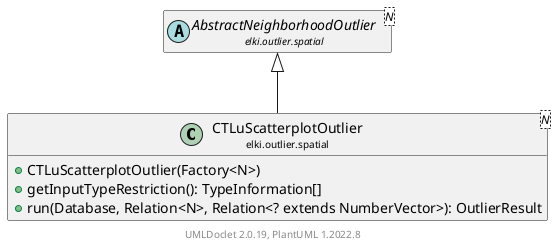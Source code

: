 @startuml
    remove .*\.(Instance|Par|Parameterizer|Factory)$
    set namespaceSeparator none
    hide empty fields
    hide empty methods

    class "<size:14>CTLuScatterplotOutlier\n<size:10>elki.outlier.spatial" as elki.outlier.spatial.CTLuScatterplotOutlier<N> [[CTLuScatterplotOutlier.html]] {
        +CTLuScatterplotOutlier(Factory<N>)
        +getInputTypeRestriction(): TypeInformation[]
        +run(Database, Relation<N>, Relation<? extends NumberVector>): OutlierResult
    }

    abstract class "<size:14>AbstractNeighborhoodOutlier\n<size:10>elki.outlier.spatial" as elki.outlier.spatial.AbstractNeighborhoodOutlier<N> [[AbstractNeighborhoodOutlier.html]]
    class "<size:14>CTLuScatterplotOutlier.Par\n<size:10>elki.outlier.spatial" as elki.outlier.spatial.CTLuScatterplotOutlier.Par<N>

    elki.outlier.spatial.AbstractNeighborhoodOutlier <|-- elki.outlier.spatial.CTLuScatterplotOutlier
    elki.outlier.spatial.CTLuScatterplotOutlier +-- elki.outlier.spatial.CTLuScatterplotOutlier.Par

    center footer UMLDoclet 2.0.19, PlantUML 1.2022.8
@enduml

